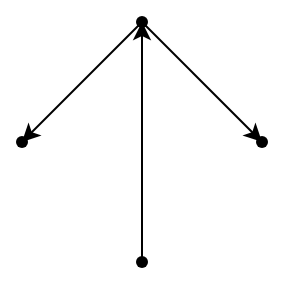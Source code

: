 <mxfile version="21.2.8" type="device">
  <diagram name="Page-1" id="EmzW9m4wEbgJ9OYB7BM4">
    <mxGraphModel dx="312" dy="215" grid="1" gridSize="10" guides="1" tooltips="1" connect="1" arrows="1" fold="1" page="1" pageScale="1" pageWidth="827" pageHeight="1169" math="0" shadow="0">
      <root>
        <mxCell id="0" />
        <mxCell id="1" parent="0" />
        <mxCell id="9axRHv_cUufyyjQwxjc5-1" value="" style="shape=waypoint;sketch=0;fillStyle=solid;size=6;pointerEvents=1;points=[];fillColor=none;resizable=0;rotatable=0;perimeter=centerPerimeter;snapToPoint=1;" parent="1" vertex="1">
          <mxGeometry x="310" y="550" width="20" height="20" as="geometry" />
        </mxCell>
        <mxCell id="9axRHv_cUufyyjQwxjc5-2" value="" style="shape=waypoint;sketch=0;fillStyle=solid;size=6;pointerEvents=1;points=[];fillColor=none;resizable=0;rotatable=0;perimeter=centerPerimeter;snapToPoint=1;" parent="1" vertex="1">
          <mxGeometry x="430" y="550" width="20" height="20" as="geometry" />
        </mxCell>
        <mxCell id="9axRHv_cUufyyjQwxjc5-3" value="" style="shape=waypoint;sketch=0;fillStyle=solid;size=6;pointerEvents=1;points=[];fillColor=none;resizable=0;rotatable=0;perimeter=centerPerimeter;snapToPoint=1;" parent="1" vertex="1">
          <mxGeometry x="370" y="610" width="20" height="20" as="geometry" />
        </mxCell>
        <mxCell id="9axRHv_cUufyyjQwxjc5-4" value="" style="shape=waypoint;sketch=0;fillStyle=solid;size=6;pointerEvents=1;points=[];fillColor=none;resizable=0;rotatable=0;perimeter=centerPerimeter;snapToPoint=1;" parent="1" vertex="1">
          <mxGeometry x="370" y="490" width="20" height="20" as="geometry" />
        </mxCell>
        <mxCell id="9axRHv_cUufyyjQwxjc5-5" value="" style="endArrow=classic;html=1;rounded=0;" parent="1" source="9axRHv_cUufyyjQwxjc5-4" target="9axRHv_cUufyyjQwxjc5-2" edge="1">
          <mxGeometry width="50" height="50" relative="1" as="geometry">
            <mxPoint x="420" y="580" as="sourcePoint" />
            <mxPoint x="470" y="530" as="targetPoint" />
          </mxGeometry>
        </mxCell>
        <mxCell id="9axRHv_cUufyyjQwxjc5-7" value="" style="endArrow=classic;html=1;rounded=0;" parent="1" source="9axRHv_cUufyyjQwxjc5-3" target="9axRHv_cUufyyjQwxjc5-4" edge="1">
          <mxGeometry width="50" height="50" relative="1" as="geometry">
            <mxPoint x="420" y="580" as="sourcePoint" />
            <mxPoint x="470" y="530" as="targetPoint" />
          </mxGeometry>
        </mxCell>
        <mxCell id="9axRHv_cUufyyjQwxjc5-8" value="" style="endArrow=classic;html=1;rounded=0;exitX=0.07;exitY=1.1;exitDx=0;exitDy=0;exitPerimeter=0;entryX=0.61;entryY=1;entryDx=0;entryDy=0;entryPerimeter=0;" parent="1" source="9axRHv_cUufyyjQwxjc5-4" target="9axRHv_cUufyyjQwxjc5-1" edge="1">
          <mxGeometry width="50" height="50" relative="1" as="geometry">
            <mxPoint x="420" y="580" as="sourcePoint" />
            <mxPoint x="470" y="530" as="targetPoint" />
          </mxGeometry>
        </mxCell>
      </root>
    </mxGraphModel>
  </diagram>
</mxfile>

